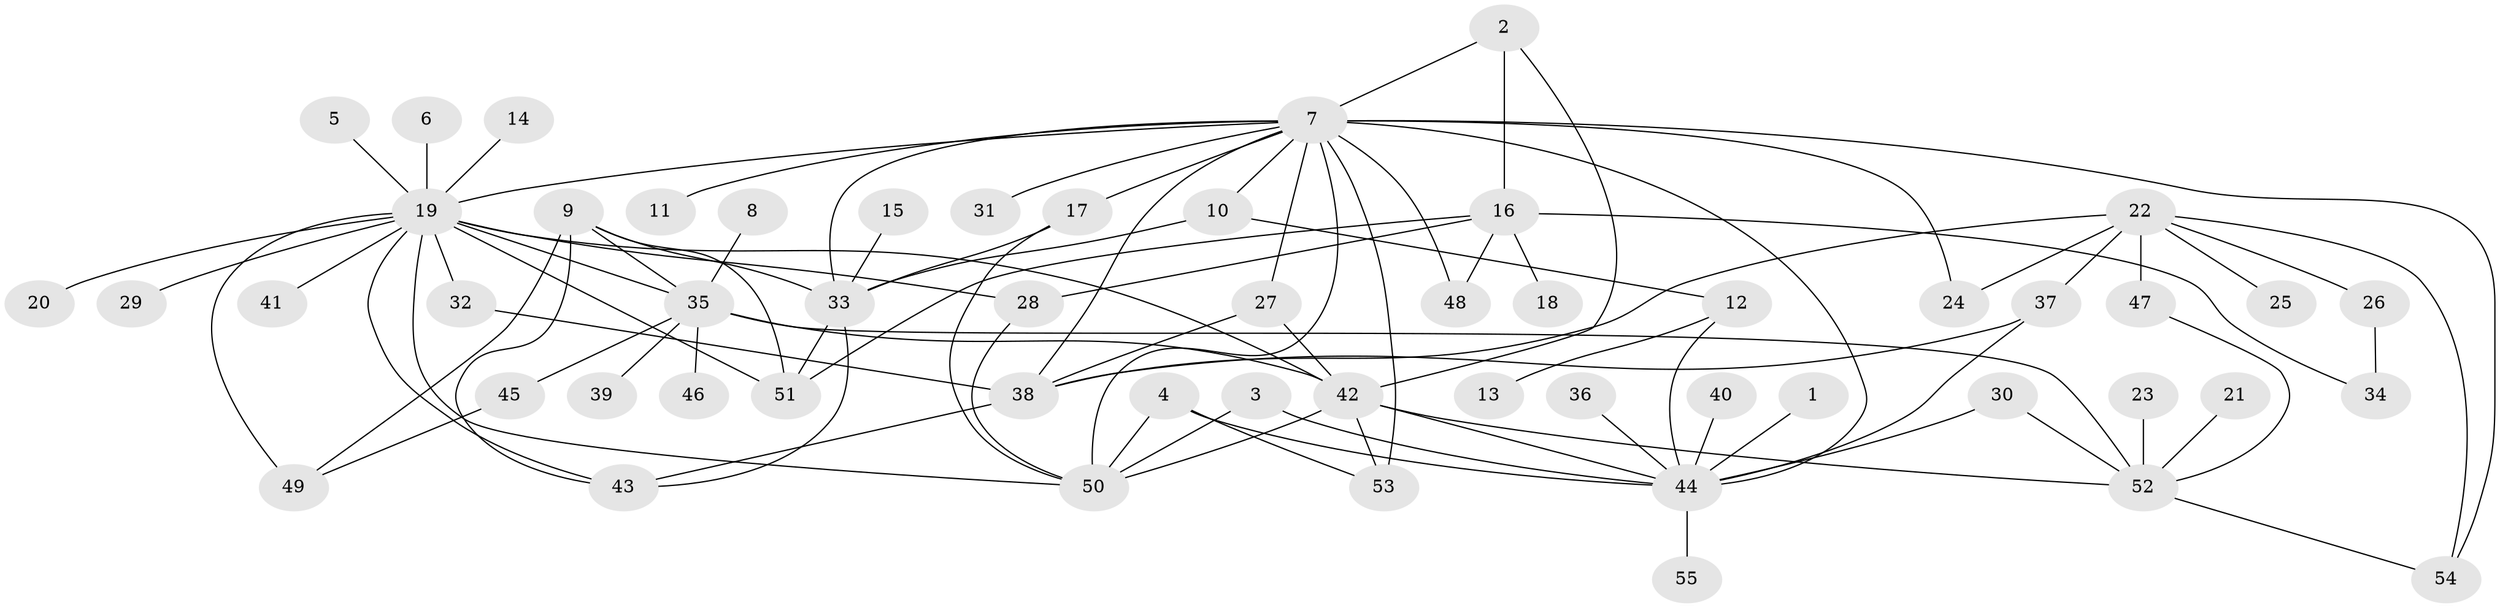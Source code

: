// original degree distribution, {1: 0.49056603773584906, 14: 0.009433962264150943, 18: 0.009433962264150943, 8: 0.02830188679245283, 2: 0.19811320754716982, 17: 0.009433962264150943, 3: 0.10377358490566038, 10: 0.018867924528301886, 5: 0.018867924528301886, 9: 0.018867924528301886, 4: 0.0660377358490566, 6: 0.02830188679245283}
// Generated by graph-tools (version 1.1) at 2025/01/03/09/25 03:01:53]
// undirected, 55 vertices, 91 edges
graph export_dot {
graph [start="1"]
  node [color=gray90,style=filled];
  1;
  2;
  3;
  4;
  5;
  6;
  7;
  8;
  9;
  10;
  11;
  12;
  13;
  14;
  15;
  16;
  17;
  18;
  19;
  20;
  21;
  22;
  23;
  24;
  25;
  26;
  27;
  28;
  29;
  30;
  31;
  32;
  33;
  34;
  35;
  36;
  37;
  38;
  39;
  40;
  41;
  42;
  43;
  44;
  45;
  46;
  47;
  48;
  49;
  50;
  51;
  52;
  53;
  54;
  55;
  1 -- 44 [weight=1.0];
  2 -- 7 [weight=1.0];
  2 -- 16 [weight=1.0];
  2 -- 42 [weight=1.0];
  3 -- 44 [weight=1.0];
  3 -- 50 [weight=1.0];
  4 -- 44 [weight=1.0];
  4 -- 50 [weight=1.0];
  4 -- 53 [weight=1.0];
  5 -- 19 [weight=1.0];
  6 -- 19 [weight=1.0];
  7 -- 10 [weight=1.0];
  7 -- 11 [weight=1.0];
  7 -- 17 [weight=1.0];
  7 -- 19 [weight=1.0];
  7 -- 24 [weight=1.0];
  7 -- 27 [weight=1.0];
  7 -- 31 [weight=1.0];
  7 -- 33 [weight=1.0];
  7 -- 38 [weight=1.0];
  7 -- 44 [weight=1.0];
  7 -- 48 [weight=1.0];
  7 -- 50 [weight=1.0];
  7 -- 53 [weight=2.0];
  7 -- 54 [weight=1.0];
  8 -- 35 [weight=1.0];
  9 -- 33 [weight=1.0];
  9 -- 35 [weight=1.0];
  9 -- 43 [weight=1.0];
  9 -- 49 [weight=1.0];
  9 -- 51 [weight=1.0];
  10 -- 12 [weight=1.0];
  10 -- 33 [weight=2.0];
  12 -- 13 [weight=1.0];
  12 -- 44 [weight=1.0];
  14 -- 19 [weight=1.0];
  15 -- 33 [weight=1.0];
  16 -- 18 [weight=1.0];
  16 -- 28 [weight=1.0];
  16 -- 34 [weight=1.0];
  16 -- 48 [weight=1.0];
  16 -- 51 [weight=1.0];
  17 -- 33 [weight=1.0];
  17 -- 50 [weight=1.0];
  19 -- 20 [weight=1.0];
  19 -- 28 [weight=1.0];
  19 -- 29 [weight=1.0];
  19 -- 32 [weight=1.0];
  19 -- 35 [weight=1.0];
  19 -- 41 [weight=1.0];
  19 -- 42 [weight=1.0];
  19 -- 43 [weight=1.0];
  19 -- 49 [weight=1.0];
  19 -- 50 [weight=1.0];
  19 -- 51 [weight=1.0];
  21 -- 52 [weight=1.0];
  22 -- 24 [weight=1.0];
  22 -- 25 [weight=1.0];
  22 -- 26 [weight=1.0];
  22 -- 37 [weight=1.0];
  22 -- 38 [weight=1.0];
  22 -- 47 [weight=1.0];
  22 -- 54 [weight=1.0];
  23 -- 52 [weight=1.0];
  26 -- 34 [weight=1.0];
  27 -- 38 [weight=1.0];
  27 -- 42 [weight=1.0];
  28 -- 50 [weight=1.0];
  30 -- 44 [weight=2.0];
  30 -- 52 [weight=1.0];
  32 -- 38 [weight=1.0];
  33 -- 43 [weight=1.0];
  33 -- 51 [weight=1.0];
  35 -- 39 [weight=1.0];
  35 -- 42 [weight=1.0];
  35 -- 45 [weight=1.0];
  35 -- 46 [weight=1.0];
  35 -- 52 [weight=1.0];
  36 -- 44 [weight=1.0];
  37 -- 38 [weight=1.0];
  37 -- 44 [weight=1.0];
  38 -- 43 [weight=1.0];
  40 -- 44 [weight=1.0];
  42 -- 44 [weight=2.0];
  42 -- 50 [weight=1.0];
  42 -- 52 [weight=1.0];
  42 -- 53 [weight=1.0];
  44 -- 55 [weight=1.0];
  45 -- 49 [weight=1.0];
  47 -- 52 [weight=1.0];
  52 -- 54 [weight=1.0];
}
